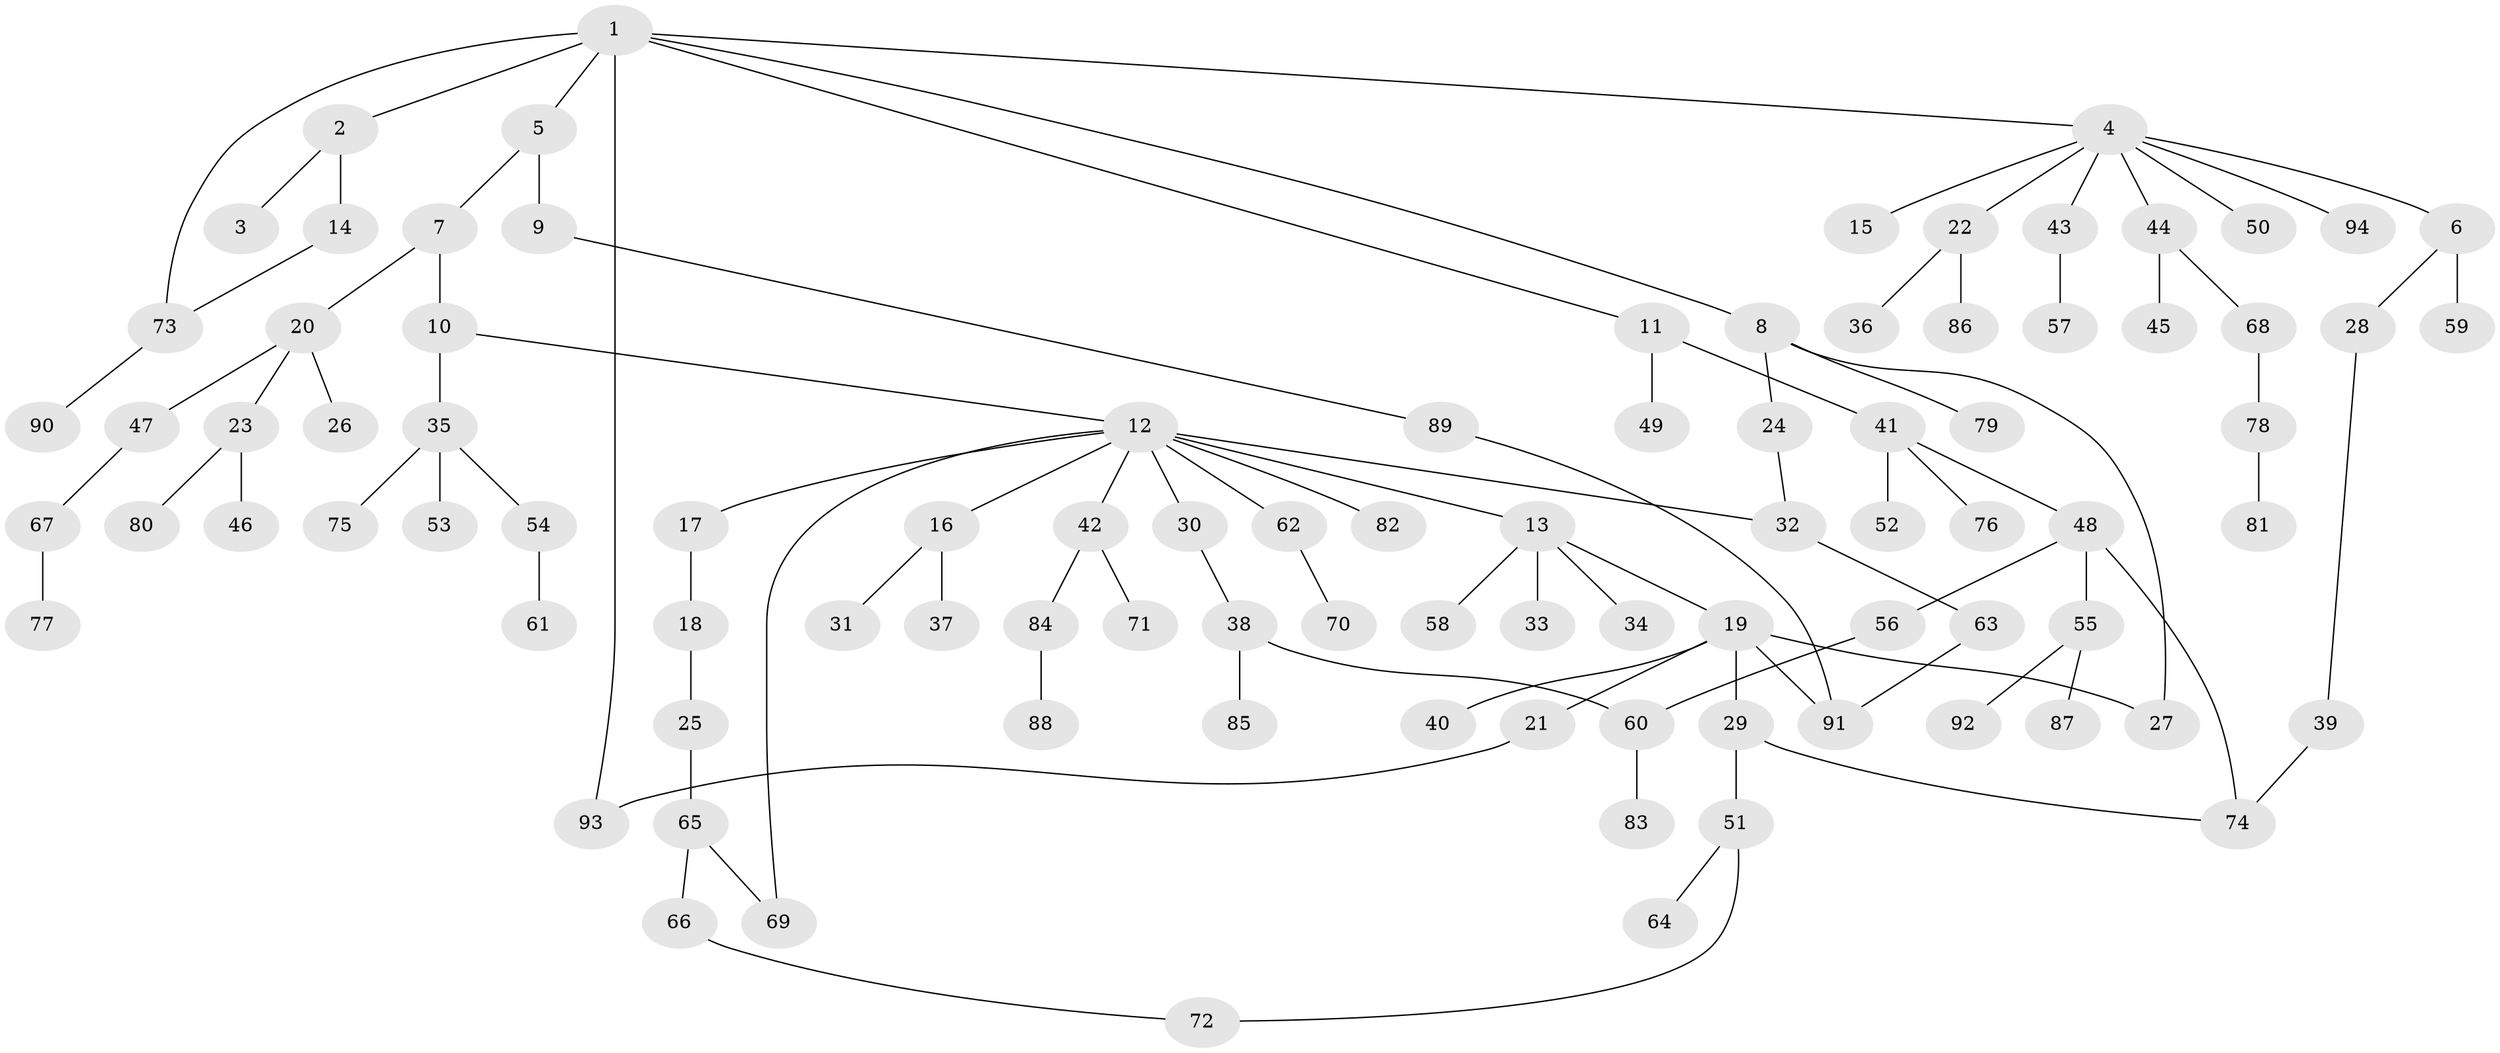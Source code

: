 // coarse degree distribution, {6: 0.017241379310344827, 3: 0.1896551724137931, 1: 0.3103448275862069, 7: 0.017241379310344827, 2: 0.3793103448275862, 9: 0.017241379310344827, 4: 0.05172413793103448, 5: 0.017241379310344827}
// Generated by graph-tools (version 1.1) at 2025/49/03/04/25 22:49:01]
// undirected, 94 vertices, 104 edges
graph export_dot {
  node [color=gray90,style=filled];
  1;
  2;
  3;
  4;
  5;
  6;
  7;
  8;
  9;
  10;
  11;
  12;
  13;
  14;
  15;
  16;
  17;
  18;
  19;
  20;
  21;
  22;
  23;
  24;
  25;
  26;
  27;
  28;
  29;
  30;
  31;
  32;
  33;
  34;
  35;
  36;
  37;
  38;
  39;
  40;
  41;
  42;
  43;
  44;
  45;
  46;
  47;
  48;
  49;
  50;
  51;
  52;
  53;
  54;
  55;
  56;
  57;
  58;
  59;
  60;
  61;
  62;
  63;
  64;
  65;
  66;
  67;
  68;
  69;
  70;
  71;
  72;
  73;
  74;
  75;
  76;
  77;
  78;
  79;
  80;
  81;
  82;
  83;
  84;
  85;
  86;
  87;
  88;
  89;
  90;
  91;
  92;
  93;
  94;
  1 -- 2;
  1 -- 4;
  1 -- 5;
  1 -- 8;
  1 -- 11;
  1 -- 73;
  1 -- 93;
  2 -- 3;
  2 -- 14;
  4 -- 6;
  4 -- 15;
  4 -- 22;
  4 -- 43;
  4 -- 44;
  4 -- 50;
  4 -- 94;
  5 -- 7;
  5 -- 9;
  6 -- 28;
  6 -- 59;
  7 -- 10;
  7 -- 20;
  8 -- 24;
  8 -- 27;
  8 -- 79;
  9 -- 89;
  10 -- 12;
  10 -- 35;
  11 -- 41;
  11 -- 49;
  12 -- 13;
  12 -- 16;
  12 -- 17;
  12 -- 30;
  12 -- 32;
  12 -- 42;
  12 -- 62;
  12 -- 69;
  12 -- 82;
  13 -- 19;
  13 -- 33;
  13 -- 34;
  13 -- 58;
  14 -- 73;
  16 -- 31;
  16 -- 37;
  17 -- 18;
  18 -- 25;
  19 -- 21;
  19 -- 29;
  19 -- 40;
  19 -- 91;
  19 -- 27;
  20 -- 23;
  20 -- 26;
  20 -- 47;
  21 -- 93;
  22 -- 36;
  22 -- 86;
  23 -- 46;
  23 -- 80;
  24 -- 32;
  25 -- 65;
  28 -- 39;
  29 -- 51;
  29 -- 74;
  30 -- 38;
  32 -- 63;
  35 -- 53;
  35 -- 54;
  35 -- 75;
  38 -- 85;
  38 -- 60;
  39 -- 74;
  41 -- 48;
  41 -- 52;
  41 -- 76;
  42 -- 71;
  42 -- 84;
  43 -- 57;
  44 -- 45;
  44 -- 68;
  47 -- 67;
  48 -- 55;
  48 -- 56;
  48 -- 74;
  51 -- 64;
  51 -- 72;
  54 -- 61;
  55 -- 87;
  55 -- 92;
  56 -- 60;
  60 -- 83;
  62 -- 70;
  63 -- 91;
  65 -- 66;
  65 -- 69;
  66 -- 72;
  67 -- 77;
  68 -- 78;
  73 -- 90;
  78 -- 81;
  84 -- 88;
  89 -- 91;
}
